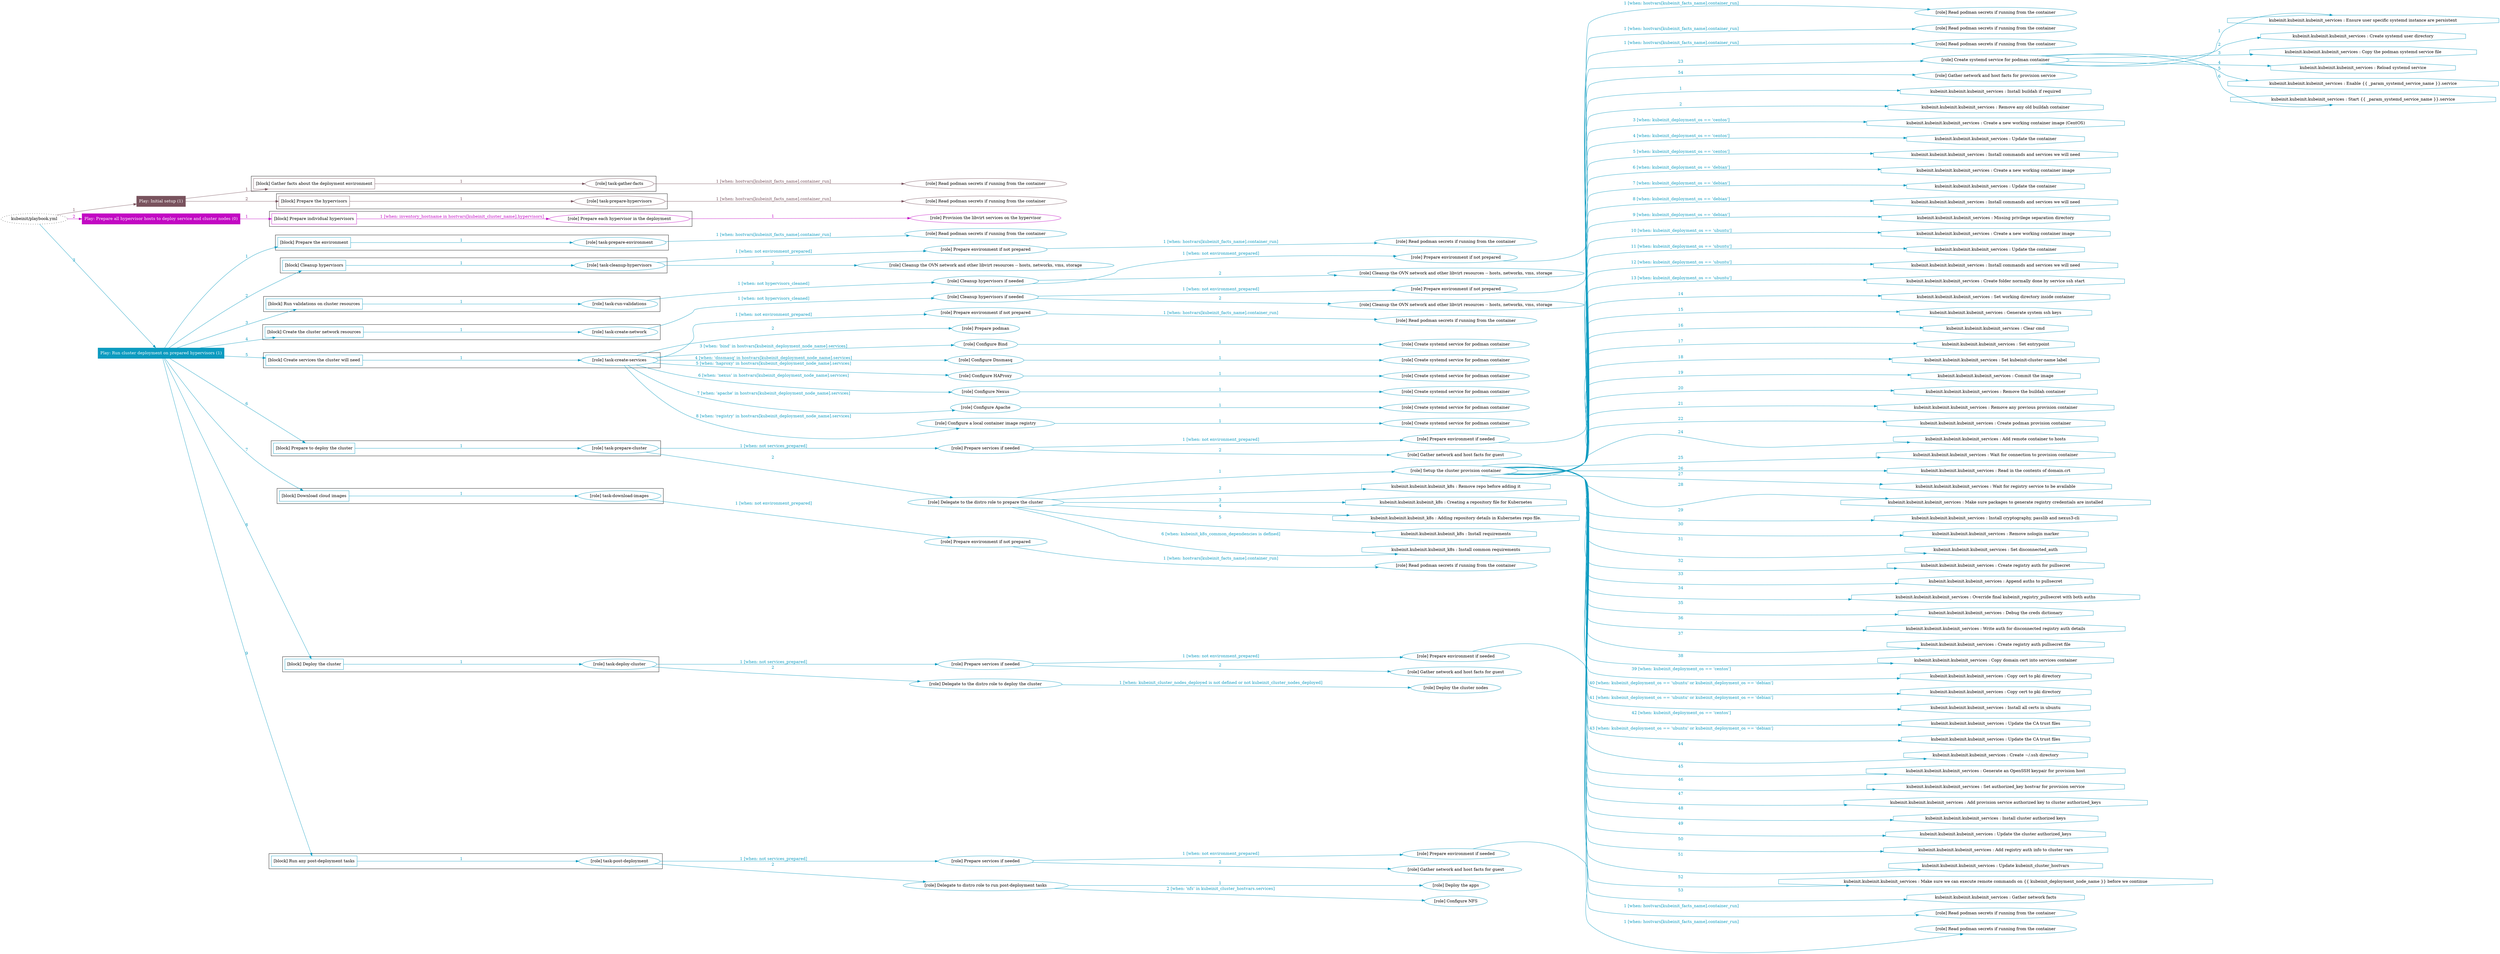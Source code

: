 digraph {
	graph [concentrate=true ordering=in rankdir=LR ratio=fill]
	edge [esep=5 sep=10]
	"kubeinit/playbook.yml" [id=root_node style=dotted]
	play_0bb4b79a [label="Play: Initial setup (1)" color="#79535e" fontcolor="#ffffff" id=play_0bb4b79a shape=box style=filled tooltip=localhost]
	"kubeinit/playbook.yml" -> play_0bb4b79a [label="1 " color="#79535e" fontcolor="#79535e" id=edge_9dbcd694 labeltooltip="1 " tooltip="1 "]
	subgraph "Read podman secrets if running from the container" {
		role_4166aa5c [label="[role] Read podman secrets if running from the container" color="#79535e" id=role_4166aa5c tooltip="Read podman secrets if running from the container"]
	}
	subgraph "task-gather-facts" {
		role_de634455 [label="[role] task-gather-facts" color="#79535e" id=role_de634455 tooltip="task-gather-facts"]
		role_de634455 -> role_4166aa5c [label="1 [when: hostvars[kubeinit_facts_name].container_run]" color="#79535e" fontcolor="#79535e" id=edge_08195650 labeltooltip="1 [when: hostvars[kubeinit_facts_name].container_run]" tooltip="1 [when: hostvars[kubeinit_facts_name].container_run]"]
	}
	subgraph "Read podman secrets if running from the container" {
		role_defdb39c [label="[role] Read podman secrets if running from the container" color="#79535e" id=role_defdb39c tooltip="Read podman secrets if running from the container"]
	}
	subgraph "task-prepare-hypervisors" {
		role_a18d7ccf [label="[role] task-prepare-hypervisors" color="#79535e" id=role_a18d7ccf tooltip="task-prepare-hypervisors"]
		role_a18d7ccf -> role_defdb39c [label="1 [when: hostvars[kubeinit_facts_name].container_run]" color="#79535e" fontcolor="#79535e" id=edge_ffb682b1 labeltooltip="1 [when: hostvars[kubeinit_facts_name].container_run]" tooltip="1 [when: hostvars[kubeinit_facts_name].container_run]"]
	}
	subgraph "Play: Initial setup (1)" {
		play_0bb4b79a -> block_a538ffb5 [label=1 color="#79535e" fontcolor="#79535e" id=edge_5a4563ac labeltooltip=1 tooltip=1]
		subgraph cluster_block_a538ffb5 {
			block_a538ffb5 [label="[block] Gather facts about the deployment environment" color="#79535e" id=block_a538ffb5 labeltooltip="Gather facts about the deployment environment" shape=box tooltip="Gather facts about the deployment environment"]
			block_a538ffb5 -> role_de634455 [label="1 " color="#79535e" fontcolor="#79535e" id=edge_94353445 labeltooltip="1 " tooltip="1 "]
		}
		play_0bb4b79a -> block_08cd7f41 [label=2 color="#79535e" fontcolor="#79535e" id=edge_dbc99394 labeltooltip=2 tooltip=2]
		subgraph cluster_block_08cd7f41 {
			block_08cd7f41 [label="[block] Prepare the hypervisors" color="#79535e" id=block_08cd7f41 labeltooltip="Prepare the hypervisors" shape=box tooltip="Prepare the hypervisors"]
			block_08cd7f41 -> role_a18d7ccf [label="1 " color="#79535e" fontcolor="#79535e" id=edge_6b377352 labeltooltip="1 " tooltip="1 "]
		}
	}
	play_dcc7204f [label="Play: Prepare all hypervisor hosts to deploy service and cluster nodes (0)" color="#c209c3" fontcolor="#ffffff" id=play_dcc7204f shape=box style=filled tooltip="Play: Prepare all hypervisor hosts to deploy service and cluster nodes (0)"]
	"kubeinit/playbook.yml" -> play_dcc7204f [label="2 " color="#c209c3" fontcolor="#c209c3" id=edge_8a7a40b9 labeltooltip="2 " tooltip="2 "]
	subgraph "Provision the libvirt services on the hypervisor" {
		role_5130f6e0 [label="[role] Provision the libvirt services on the hypervisor" color="#c209c3" id=role_5130f6e0 tooltip="Provision the libvirt services on the hypervisor"]
	}
	subgraph "Prepare each hypervisor in the deployment" {
		role_e327ec2d [label="[role] Prepare each hypervisor in the deployment" color="#c209c3" id=role_e327ec2d tooltip="Prepare each hypervisor in the deployment"]
		role_e327ec2d -> role_5130f6e0 [label="1 " color="#c209c3" fontcolor="#c209c3" id=edge_cd310c54 labeltooltip="1 " tooltip="1 "]
	}
	subgraph "Play: Prepare all hypervisor hosts to deploy service and cluster nodes (0)" {
		play_dcc7204f -> block_aac2db8a [label=1 color="#c209c3" fontcolor="#c209c3" id=edge_a8e2ca44 labeltooltip=1 tooltip=1]
		subgraph cluster_block_aac2db8a {
			block_aac2db8a [label="[block] Prepare individual hypervisors" color="#c209c3" id=block_aac2db8a labeltooltip="Prepare individual hypervisors" shape=box tooltip="Prepare individual hypervisors"]
			block_aac2db8a -> role_e327ec2d [label="1 [when: inventory_hostname in hostvars[kubeinit_cluster_name].hypervisors]" color="#c209c3" fontcolor="#c209c3" id=edge_3b33a00d labeltooltip="1 [when: inventory_hostname in hostvars[kubeinit_cluster_name].hypervisors]" tooltip="1 [when: inventory_hostname in hostvars[kubeinit_cluster_name].hypervisors]"]
		}
	}
	play_b4a5210b [label="Play: Run cluster deployment on prepared hypervisors (1)" color="#0c9bc0" fontcolor="#ffffff" id=play_b4a5210b shape=box style=filled tooltip=localhost]
	"kubeinit/playbook.yml" -> play_b4a5210b [label="3 " color="#0c9bc0" fontcolor="#0c9bc0" id=edge_b19a4520 labeltooltip="3 " tooltip="3 "]
	subgraph "Read podman secrets if running from the container" {
		role_918b915b [label="[role] Read podman secrets if running from the container" color="#0c9bc0" id=role_918b915b tooltip="Read podman secrets if running from the container"]
	}
	subgraph "task-prepare-environment" {
		role_382ff642 [label="[role] task-prepare-environment" color="#0c9bc0" id=role_382ff642 tooltip="task-prepare-environment"]
		role_382ff642 -> role_918b915b [label="1 [when: hostvars[kubeinit_facts_name].container_run]" color="#0c9bc0" fontcolor="#0c9bc0" id=edge_91632663 labeltooltip="1 [when: hostvars[kubeinit_facts_name].container_run]" tooltip="1 [when: hostvars[kubeinit_facts_name].container_run]"]
	}
	subgraph "Read podman secrets if running from the container" {
		role_099e9193 [label="[role] Read podman secrets if running from the container" color="#0c9bc0" id=role_099e9193 tooltip="Read podman secrets if running from the container"]
	}
	subgraph "Prepare environment if not prepared" {
		role_26de7749 [label="[role] Prepare environment if not prepared" color="#0c9bc0" id=role_26de7749 tooltip="Prepare environment if not prepared"]
		role_26de7749 -> role_099e9193 [label="1 [when: hostvars[kubeinit_facts_name].container_run]" color="#0c9bc0" fontcolor="#0c9bc0" id=edge_6c56104e labeltooltip="1 [when: hostvars[kubeinit_facts_name].container_run]" tooltip="1 [when: hostvars[kubeinit_facts_name].container_run]"]
	}
	subgraph "Cleanup the OVN network and other libvirt resources -- hosts, networks, vms, storage" {
		role_36054f3a [label="[role] Cleanup the OVN network and other libvirt resources -- hosts, networks, vms, storage" color="#0c9bc0" id=role_36054f3a tooltip="Cleanup the OVN network and other libvirt resources -- hosts, networks, vms, storage"]
	}
	subgraph "task-cleanup-hypervisors" {
		role_d63bd319 [label="[role] task-cleanup-hypervisors" color="#0c9bc0" id=role_d63bd319 tooltip="task-cleanup-hypervisors"]
		role_d63bd319 -> role_26de7749 [label="1 [when: not environment_prepared]" color="#0c9bc0" fontcolor="#0c9bc0" id=edge_1b36b89f labeltooltip="1 [when: not environment_prepared]" tooltip="1 [when: not environment_prepared]"]
		role_d63bd319 -> role_36054f3a [label="2 " color="#0c9bc0" fontcolor="#0c9bc0" id=edge_5fa0574a labeltooltip="2 " tooltip="2 "]
	}
	subgraph "Read podman secrets if running from the container" {
		role_0657e5e5 [label="[role] Read podman secrets if running from the container" color="#0c9bc0" id=role_0657e5e5 tooltip="Read podman secrets if running from the container"]
	}
	subgraph "Prepare environment if not prepared" {
		role_2a4091d9 [label="[role] Prepare environment if not prepared" color="#0c9bc0" id=role_2a4091d9 tooltip="Prepare environment if not prepared"]
		role_2a4091d9 -> role_0657e5e5 [label="1 [when: hostvars[kubeinit_facts_name].container_run]" color="#0c9bc0" fontcolor="#0c9bc0" id=edge_f2700962 labeltooltip="1 [when: hostvars[kubeinit_facts_name].container_run]" tooltip="1 [when: hostvars[kubeinit_facts_name].container_run]"]
	}
	subgraph "Cleanup the OVN network and other libvirt resources -- hosts, networks, vms, storage" {
		role_f75849f4 [label="[role] Cleanup the OVN network and other libvirt resources -- hosts, networks, vms, storage" color="#0c9bc0" id=role_f75849f4 tooltip="Cleanup the OVN network and other libvirt resources -- hosts, networks, vms, storage"]
	}
	subgraph "Cleanup hypervisors if needed" {
		role_ac7e90d7 [label="[role] Cleanup hypervisors if needed" color="#0c9bc0" id=role_ac7e90d7 tooltip="Cleanup hypervisors if needed"]
		role_ac7e90d7 -> role_2a4091d9 [label="1 [when: not environment_prepared]" color="#0c9bc0" fontcolor="#0c9bc0" id=edge_2e870082 labeltooltip="1 [when: not environment_prepared]" tooltip="1 [when: not environment_prepared]"]
		role_ac7e90d7 -> role_f75849f4 [label="2 " color="#0c9bc0" fontcolor="#0c9bc0" id=edge_7535e592 labeltooltip="2 " tooltip="2 "]
	}
	subgraph "task-run-validations" {
		role_15a2060d [label="[role] task-run-validations" color="#0c9bc0" id=role_15a2060d tooltip="task-run-validations"]
		role_15a2060d -> role_ac7e90d7 [label="1 [when: not hypervisors_cleaned]" color="#0c9bc0" fontcolor="#0c9bc0" id=edge_0b582c11 labeltooltip="1 [when: not hypervisors_cleaned]" tooltip="1 [when: not hypervisors_cleaned]"]
	}
	subgraph "Read podman secrets if running from the container" {
		role_3d811d15 [label="[role] Read podman secrets if running from the container" color="#0c9bc0" id=role_3d811d15 tooltip="Read podman secrets if running from the container"]
	}
	subgraph "Prepare environment if not prepared" {
		role_8165cdbc [label="[role] Prepare environment if not prepared" color="#0c9bc0" id=role_8165cdbc tooltip="Prepare environment if not prepared"]
		role_8165cdbc -> role_3d811d15 [label="1 [when: hostvars[kubeinit_facts_name].container_run]" color="#0c9bc0" fontcolor="#0c9bc0" id=edge_2a92c8e6 labeltooltip="1 [when: hostvars[kubeinit_facts_name].container_run]" tooltip="1 [when: hostvars[kubeinit_facts_name].container_run]"]
	}
	subgraph "Cleanup the OVN network and other libvirt resources -- hosts, networks, vms, storage" {
		role_7d2e7945 [label="[role] Cleanup the OVN network and other libvirt resources -- hosts, networks, vms, storage" color="#0c9bc0" id=role_7d2e7945 tooltip="Cleanup the OVN network and other libvirt resources -- hosts, networks, vms, storage"]
	}
	subgraph "Cleanup hypervisors if needed" {
		role_a18e8100 [label="[role] Cleanup hypervisors if needed" color="#0c9bc0" id=role_a18e8100 tooltip="Cleanup hypervisors if needed"]
		role_a18e8100 -> role_8165cdbc [label="1 [when: not environment_prepared]" color="#0c9bc0" fontcolor="#0c9bc0" id=edge_1a6239cc labeltooltip="1 [when: not environment_prepared]" tooltip="1 [when: not environment_prepared]"]
		role_a18e8100 -> role_7d2e7945 [label="2 " color="#0c9bc0" fontcolor="#0c9bc0" id=edge_4b4a6e71 labeltooltip="2 " tooltip="2 "]
	}
	subgraph "task-create-network" {
		role_3ed464bf [label="[role] task-create-network" color="#0c9bc0" id=role_3ed464bf tooltip="task-create-network"]
		role_3ed464bf -> role_a18e8100 [label="1 [when: not hypervisors_cleaned]" color="#0c9bc0" fontcolor="#0c9bc0" id=edge_44372312 labeltooltip="1 [when: not hypervisors_cleaned]" tooltip="1 [when: not hypervisors_cleaned]"]
	}
	subgraph "Read podman secrets if running from the container" {
		role_de12d28d [label="[role] Read podman secrets if running from the container" color="#0c9bc0" id=role_de12d28d tooltip="Read podman secrets if running from the container"]
	}
	subgraph "Prepare environment if not prepared" {
		role_a6de51da [label="[role] Prepare environment if not prepared" color="#0c9bc0" id=role_a6de51da tooltip="Prepare environment if not prepared"]
		role_a6de51da -> role_de12d28d [label="1 [when: hostvars[kubeinit_facts_name].container_run]" color="#0c9bc0" fontcolor="#0c9bc0" id=edge_79283bf9 labeltooltip="1 [when: hostvars[kubeinit_facts_name].container_run]" tooltip="1 [when: hostvars[kubeinit_facts_name].container_run]"]
	}
	subgraph "Prepare podman" {
		role_d1bfaf9c [label="[role] Prepare podman" color="#0c9bc0" id=role_d1bfaf9c tooltip="Prepare podman"]
	}
	subgraph "Create systemd service for podman container" {
		role_705f7c18 [label="[role] Create systemd service for podman container" color="#0c9bc0" id=role_705f7c18 tooltip="Create systemd service for podman container"]
	}
	subgraph "Configure Bind" {
		role_df36006c [label="[role] Configure Bind" color="#0c9bc0" id=role_df36006c tooltip="Configure Bind"]
		role_df36006c -> role_705f7c18 [label="1 " color="#0c9bc0" fontcolor="#0c9bc0" id=edge_3c739fc9 labeltooltip="1 " tooltip="1 "]
	}
	subgraph "Create systemd service for podman container" {
		role_ef738795 [label="[role] Create systemd service for podman container" color="#0c9bc0" id=role_ef738795 tooltip="Create systemd service for podman container"]
	}
	subgraph "Configure Dnsmasq" {
		role_cb91cb76 [label="[role] Configure Dnsmasq" color="#0c9bc0" id=role_cb91cb76 tooltip="Configure Dnsmasq"]
		role_cb91cb76 -> role_ef738795 [label="1 " color="#0c9bc0" fontcolor="#0c9bc0" id=edge_962bef52 labeltooltip="1 " tooltip="1 "]
	}
	subgraph "Create systemd service for podman container" {
		role_e0ebe319 [label="[role] Create systemd service for podman container" color="#0c9bc0" id=role_e0ebe319 tooltip="Create systemd service for podman container"]
	}
	subgraph "Configure HAProxy" {
		role_90ad42d5 [label="[role] Configure HAProxy" color="#0c9bc0" id=role_90ad42d5 tooltip="Configure HAProxy"]
		role_90ad42d5 -> role_e0ebe319 [label="1 " color="#0c9bc0" fontcolor="#0c9bc0" id=edge_b5fd0278 labeltooltip="1 " tooltip="1 "]
	}
	subgraph "Create systemd service for podman container" {
		role_4b8384e5 [label="[role] Create systemd service for podman container" color="#0c9bc0" id=role_4b8384e5 tooltip="Create systemd service for podman container"]
	}
	subgraph "Configure Nexus" {
		role_47535cdf [label="[role] Configure Nexus" color="#0c9bc0" id=role_47535cdf tooltip="Configure Nexus"]
		role_47535cdf -> role_4b8384e5 [label="1 " color="#0c9bc0" fontcolor="#0c9bc0" id=edge_73b64b47 labeltooltip="1 " tooltip="1 "]
	}
	subgraph "Create systemd service for podman container" {
		role_63008402 [label="[role] Create systemd service for podman container" color="#0c9bc0" id=role_63008402 tooltip="Create systemd service for podman container"]
	}
	subgraph "Configure Apache" {
		role_0f4c2324 [label="[role] Configure Apache" color="#0c9bc0" id=role_0f4c2324 tooltip="Configure Apache"]
		role_0f4c2324 -> role_63008402 [label="1 " color="#0c9bc0" fontcolor="#0c9bc0" id=edge_7b9ec944 labeltooltip="1 " tooltip="1 "]
	}
	subgraph "Create systemd service for podman container" {
		role_79326003 [label="[role] Create systemd service for podman container" color="#0c9bc0" id=role_79326003 tooltip="Create systemd service for podman container"]
	}
	subgraph "Configure a local container image registry" {
		role_a191afe2 [label="[role] Configure a local container image registry" color="#0c9bc0" id=role_a191afe2 tooltip="Configure a local container image registry"]
		role_a191afe2 -> role_79326003 [label="1 " color="#0c9bc0" fontcolor="#0c9bc0" id=edge_02b1f740 labeltooltip="1 " tooltip="1 "]
	}
	subgraph "task-create-services" {
		role_51e74ef6 [label="[role] task-create-services" color="#0c9bc0" id=role_51e74ef6 tooltip="task-create-services"]
		role_51e74ef6 -> role_a6de51da [label="1 [when: not environment_prepared]" color="#0c9bc0" fontcolor="#0c9bc0" id=edge_75ea9153 labeltooltip="1 [when: not environment_prepared]" tooltip="1 [when: not environment_prepared]"]
		role_51e74ef6 -> role_d1bfaf9c [label="2 " color="#0c9bc0" fontcolor="#0c9bc0" id=edge_929627d4 labeltooltip="2 " tooltip="2 "]
		role_51e74ef6 -> role_df36006c [label="3 [when: 'bind' in hostvars[kubeinit_deployment_node_name].services]" color="#0c9bc0" fontcolor="#0c9bc0" id=edge_e9ac093a labeltooltip="3 [when: 'bind' in hostvars[kubeinit_deployment_node_name].services]" tooltip="3 [when: 'bind' in hostvars[kubeinit_deployment_node_name].services]"]
		role_51e74ef6 -> role_cb91cb76 [label="4 [when: 'dnsmasq' in hostvars[kubeinit_deployment_node_name].services]" color="#0c9bc0" fontcolor="#0c9bc0" id=edge_945908cd labeltooltip="4 [when: 'dnsmasq' in hostvars[kubeinit_deployment_node_name].services]" tooltip="4 [when: 'dnsmasq' in hostvars[kubeinit_deployment_node_name].services]"]
		role_51e74ef6 -> role_90ad42d5 [label="5 [when: 'haproxy' in hostvars[kubeinit_deployment_node_name].services]" color="#0c9bc0" fontcolor="#0c9bc0" id=edge_1985c7b5 labeltooltip="5 [when: 'haproxy' in hostvars[kubeinit_deployment_node_name].services]" tooltip="5 [when: 'haproxy' in hostvars[kubeinit_deployment_node_name].services]"]
		role_51e74ef6 -> role_47535cdf [label="6 [when: 'nexus' in hostvars[kubeinit_deployment_node_name].services]" color="#0c9bc0" fontcolor="#0c9bc0" id=edge_ee2f6644 labeltooltip="6 [when: 'nexus' in hostvars[kubeinit_deployment_node_name].services]" tooltip="6 [when: 'nexus' in hostvars[kubeinit_deployment_node_name].services]"]
		role_51e74ef6 -> role_0f4c2324 [label="7 [when: 'apache' in hostvars[kubeinit_deployment_node_name].services]" color="#0c9bc0" fontcolor="#0c9bc0" id=edge_ae2243b2 labeltooltip="7 [when: 'apache' in hostvars[kubeinit_deployment_node_name].services]" tooltip="7 [when: 'apache' in hostvars[kubeinit_deployment_node_name].services]"]
		role_51e74ef6 -> role_a191afe2 [label="8 [when: 'registry' in hostvars[kubeinit_deployment_node_name].services]" color="#0c9bc0" fontcolor="#0c9bc0" id=edge_c2e6ef2b labeltooltip="8 [when: 'registry' in hostvars[kubeinit_deployment_node_name].services]" tooltip="8 [when: 'registry' in hostvars[kubeinit_deployment_node_name].services]"]
	}
	subgraph "Read podman secrets if running from the container" {
		role_cac4519d [label="[role] Read podman secrets if running from the container" color="#0c9bc0" id=role_cac4519d tooltip="Read podman secrets if running from the container"]
	}
	subgraph "Prepare environment if needed" {
		role_4cc49949 [label="[role] Prepare environment if needed" color="#0c9bc0" id=role_4cc49949 tooltip="Prepare environment if needed"]
		role_4cc49949 -> role_cac4519d [label="1 [when: hostvars[kubeinit_facts_name].container_run]" color="#0c9bc0" fontcolor="#0c9bc0" id=edge_9cb27b19 labeltooltip="1 [when: hostvars[kubeinit_facts_name].container_run]" tooltip="1 [when: hostvars[kubeinit_facts_name].container_run]"]
	}
	subgraph "Gather network and host facts for guest" {
		role_2be422a4 [label="[role] Gather network and host facts for guest" color="#0c9bc0" id=role_2be422a4 tooltip="Gather network and host facts for guest"]
	}
	subgraph "Prepare services if needed" {
		role_3345221e [label="[role] Prepare services if needed" color="#0c9bc0" id=role_3345221e tooltip="Prepare services if needed"]
		role_3345221e -> role_4cc49949 [label="1 [when: not environment_prepared]" color="#0c9bc0" fontcolor="#0c9bc0" id=edge_bdd766bf labeltooltip="1 [when: not environment_prepared]" tooltip="1 [when: not environment_prepared]"]
		role_3345221e -> role_2be422a4 [label="2 " color="#0c9bc0" fontcolor="#0c9bc0" id=edge_f09e24b7 labeltooltip="2 " tooltip="2 "]
	}
	subgraph "Create systemd service for podman container" {
		role_32adf8f1 [label="[role] Create systemd service for podman container" color="#0c9bc0" id=role_32adf8f1 tooltip="Create systemd service for podman container"]
		task_167dbd78 [label="kubeinit.kubeinit.kubeinit_services : Ensure user specific systemd instance are persistent" color="#0c9bc0" id=task_167dbd78 shape=octagon tooltip="kubeinit.kubeinit.kubeinit_services : Ensure user specific systemd instance are persistent"]
		role_32adf8f1 -> task_167dbd78 [label="1 " color="#0c9bc0" fontcolor="#0c9bc0" id=edge_bae45d30 labeltooltip="1 " tooltip="1 "]
		task_e413eaf2 [label="kubeinit.kubeinit.kubeinit_services : Create systemd user directory" color="#0c9bc0" id=task_e413eaf2 shape=octagon tooltip="kubeinit.kubeinit.kubeinit_services : Create systemd user directory"]
		role_32adf8f1 -> task_e413eaf2 [label="2 " color="#0c9bc0" fontcolor="#0c9bc0" id=edge_47031793 labeltooltip="2 " tooltip="2 "]
		task_f223057f [label="kubeinit.kubeinit.kubeinit_services : Copy the podman systemd service file" color="#0c9bc0" id=task_f223057f shape=octagon tooltip="kubeinit.kubeinit.kubeinit_services : Copy the podman systemd service file"]
		role_32adf8f1 -> task_f223057f [label="3 " color="#0c9bc0" fontcolor="#0c9bc0" id=edge_1ac9d919 labeltooltip="3 " tooltip="3 "]
		task_ddd9de17 [label="kubeinit.kubeinit.kubeinit_services : Reload systemd service" color="#0c9bc0" id=task_ddd9de17 shape=octagon tooltip="kubeinit.kubeinit.kubeinit_services : Reload systemd service"]
		role_32adf8f1 -> task_ddd9de17 [label="4 " color="#0c9bc0" fontcolor="#0c9bc0" id=edge_449c0885 labeltooltip="4 " tooltip="4 "]
		task_d9cf441d [label="kubeinit.kubeinit.kubeinit_services : Enable {{ _param_systemd_service_name }}.service" color="#0c9bc0" id=task_d9cf441d shape=octagon tooltip="kubeinit.kubeinit.kubeinit_services : Enable {{ _param_systemd_service_name }}.service"]
		role_32adf8f1 -> task_d9cf441d [label="5 " color="#0c9bc0" fontcolor="#0c9bc0" id=edge_0ff326a5 labeltooltip="5 " tooltip="5 "]
		task_5eb26fdb [label="kubeinit.kubeinit.kubeinit_services : Start {{ _param_systemd_service_name }}.service" color="#0c9bc0" id=task_5eb26fdb shape=octagon tooltip="kubeinit.kubeinit.kubeinit_services : Start {{ _param_systemd_service_name }}.service"]
		role_32adf8f1 -> task_5eb26fdb [label="6 " color="#0c9bc0" fontcolor="#0c9bc0" id=edge_7fc6d59c labeltooltip="6 " tooltip="6 "]
	}
	subgraph "Gather network and host facts for provision service" {
		role_6970fa94 [label="[role] Gather network and host facts for provision service" color="#0c9bc0" id=role_6970fa94 tooltip="Gather network and host facts for provision service"]
	}
	subgraph "Setup the cluster provision container" {
		role_b4392984 [label="[role] Setup the cluster provision container" color="#0c9bc0" id=role_b4392984 tooltip="Setup the cluster provision container"]
		task_51ee65fd [label="kubeinit.kubeinit.kubeinit_services : Install buildah if required" color="#0c9bc0" id=task_51ee65fd shape=octagon tooltip="kubeinit.kubeinit.kubeinit_services : Install buildah if required"]
		role_b4392984 -> task_51ee65fd [label="1 " color="#0c9bc0" fontcolor="#0c9bc0" id=edge_e2f03be7 labeltooltip="1 " tooltip="1 "]
		task_d981fc8d [label="kubeinit.kubeinit.kubeinit_services : Remove any old buildah container" color="#0c9bc0" id=task_d981fc8d shape=octagon tooltip="kubeinit.kubeinit.kubeinit_services : Remove any old buildah container"]
		role_b4392984 -> task_d981fc8d [label="2 " color="#0c9bc0" fontcolor="#0c9bc0" id=edge_e9bcae65 labeltooltip="2 " tooltip="2 "]
		task_7a58cf99 [label="kubeinit.kubeinit.kubeinit_services : Create a new working container image (CentOS)" color="#0c9bc0" id=task_7a58cf99 shape=octagon tooltip="kubeinit.kubeinit.kubeinit_services : Create a new working container image (CentOS)"]
		role_b4392984 -> task_7a58cf99 [label="3 [when: kubeinit_deployment_os == 'centos']" color="#0c9bc0" fontcolor="#0c9bc0" id=edge_372cee73 labeltooltip="3 [when: kubeinit_deployment_os == 'centos']" tooltip="3 [when: kubeinit_deployment_os == 'centos']"]
		task_ea17a8b8 [label="kubeinit.kubeinit.kubeinit_services : Update the container" color="#0c9bc0" id=task_ea17a8b8 shape=octagon tooltip="kubeinit.kubeinit.kubeinit_services : Update the container"]
		role_b4392984 -> task_ea17a8b8 [label="4 [when: kubeinit_deployment_os == 'centos']" color="#0c9bc0" fontcolor="#0c9bc0" id=edge_defba81d labeltooltip="4 [when: kubeinit_deployment_os == 'centos']" tooltip="4 [when: kubeinit_deployment_os == 'centos']"]
		task_f8a0b574 [label="kubeinit.kubeinit.kubeinit_services : Install commands and services we will need" color="#0c9bc0" id=task_f8a0b574 shape=octagon tooltip="kubeinit.kubeinit.kubeinit_services : Install commands and services we will need"]
		role_b4392984 -> task_f8a0b574 [label="5 [when: kubeinit_deployment_os == 'centos']" color="#0c9bc0" fontcolor="#0c9bc0" id=edge_b2fa2278 labeltooltip="5 [when: kubeinit_deployment_os == 'centos']" tooltip="5 [when: kubeinit_deployment_os == 'centos']"]
		task_6e256d2c [label="kubeinit.kubeinit.kubeinit_services : Create a new working container image" color="#0c9bc0" id=task_6e256d2c shape=octagon tooltip="kubeinit.kubeinit.kubeinit_services : Create a new working container image"]
		role_b4392984 -> task_6e256d2c [label="6 [when: kubeinit_deployment_os == 'debian']" color="#0c9bc0" fontcolor="#0c9bc0" id=edge_aff35eb5 labeltooltip="6 [when: kubeinit_deployment_os == 'debian']" tooltip="6 [when: kubeinit_deployment_os == 'debian']"]
		task_93dbf53a [label="kubeinit.kubeinit.kubeinit_services : Update the container" color="#0c9bc0" id=task_93dbf53a shape=octagon tooltip="kubeinit.kubeinit.kubeinit_services : Update the container"]
		role_b4392984 -> task_93dbf53a [label="7 [when: kubeinit_deployment_os == 'debian']" color="#0c9bc0" fontcolor="#0c9bc0" id=edge_0c8c7efa labeltooltip="7 [when: kubeinit_deployment_os == 'debian']" tooltip="7 [when: kubeinit_deployment_os == 'debian']"]
		task_343b1a46 [label="kubeinit.kubeinit.kubeinit_services : Install commands and services we will need" color="#0c9bc0" id=task_343b1a46 shape=octagon tooltip="kubeinit.kubeinit.kubeinit_services : Install commands and services we will need"]
		role_b4392984 -> task_343b1a46 [label="8 [when: kubeinit_deployment_os == 'debian']" color="#0c9bc0" fontcolor="#0c9bc0" id=edge_801da659 labeltooltip="8 [when: kubeinit_deployment_os == 'debian']" tooltip="8 [when: kubeinit_deployment_os == 'debian']"]
		task_630390d7 [label="kubeinit.kubeinit.kubeinit_services : Missing privilege separation directory" color="#0c9bc0" id=task_630390d7 shape=octagon tooltip="kubeinit.kubeinit.kubeinit_services : Missing privilege separation directory"]
		role_b4392984 -> task_630390d7 [label="9 [when: kubeinit_deployment_os == 'debian']" color="#0c9bc0" fontcolor="#0c9bc0" id=edge_f5094952 labeltooltip="9 [when: kubeinit_deployment_os == 'debian']" tooltip="9 [when: kubeinit_deployment_os == 'debian']"]
		task_d71d1ae3 [label="kubeinit.kubeinit.kubeinit_services : Create a new working container image" color="#0c9bc0" id=task_d71d1ae3 shape=octagon tooltip="kubeinit.kubeinit.kubeinit_services : Create a new working container image"]
		role_b4392984 -> task_d71d1ae3 [label="10 [when: kubeinit_deployment_os == 'ubuntu']" color="#0c9bc0" fontcolor="#0c9bc0" id=edge_15ca0bac labeltooltip="10 [when: kubeinit_deployment_os == 'ubuntu']" tooltip="10 [when: kubeinit_deployment_os == 'ubuntu']"]
		task_2732c020 [label="kubeinit.kubeinit.kubeinit_services : Update the container" color="#0c9bc0" id=task_2732c020 shape=octagon tooltip="kubeinit.kubeinit.kubeinit_services : Update the container"]
		role_b4392984 -> task_2732c020 [label="11 [when: kubeinit_deployment_os == 'ubuntu']" color="#0c9bc0" fontcolor="#0c9bc0" id=edge_fd6c5e40 labeltooltip="11 [when: kubeinit_deployment_os == 'ubuntu']" tooltip="11 [when: kubeinit_deployment_os == 'ubuntu']"]
		task_133acce1 [label="kubeinit.kubeinit.kubeinit_services : Install commands and services we will need" color="#0c9bc0" id=task_133acce1 shape=octagon tooltip="kubeinit.kubeinit.kubeinit_services : Install commands and services we will need"]
		role_b4392984 -> task_133acce1 [label="12 [when: kubeinit_deployment_os == 'ubuntu']" color="#0c9bc0" fontcolor="#0c9bc0" id=edge_833c196f labeltooltip="12 [when: kubeinit_deployment_os == 'ubuntu']" tooltip="12 [when: kubeinit_deployment_os == 'ubuntu']"]
		task_12214e62 [label="kubeinit.kubeinit.kubeinit_services : Create folder normally done by service ssh start" color="#0c9bc0" id=task_12214e62 shape=octagon tooltip="kubeinit.kubeinit.kubeinit_services : Create folder normally done by service ssh start"]
		role_b4392984 -> task_12214e62 [label="13 [when: kubeinit_deployment_os == 'ubuntu']" color="#0c9bc0" fontcolor="#0c9bc0" id=edge_d30fac0b labeltooltip="13 [when: kubeinit_deployment_os == 'ubuntu']" tooltip="13 [when: kubeinit_deployment_os == 'ubuntu']"]
		task_fbf11c5a [label="kubeinit.kubeinit.kubeinit_services : Set working directory inside container" color="#0c9bc0" id=task_fbf11c5a shape=octagon tooltip="kubeinit.kubeinit.kubeinit_services : Set working directory inside container"]
		role_b4392984 -> task_fbf11c5a [label="14 " color="#0c9bc0" fontcolor="#0c9bc0" id=edge_7d435766 labeltooltip="14 " tooltip="14 "]
		task_35e2e611 [label="kubeinit.kubeinit.kubeinit_services : Generate system ssh keys" color="#0c9bc0" id=task_35e2e611 shape=octagon tooltip="kubeinit.kubeinit.kubeinit_services : Generate system ssh keys"]
		role_b4392984 -> task_35e2e611 [label="15 " color="#0c9bc0" fontcolor="#0c9bc0" id=edge_53b551ec labeltooltip="15 " tooltip="15 "]
		task_419d365a [label="kubeinit.kubeinit.kubeinit_services : Clear cmd" color="#0c9bc0" id=task_419d365a shape=octagon tooltip="kubeinit.kubeinit.kubeinit_services : Clear cmd"]
		role_b4392984 -> task_419d365a [label="16 " color="#0c9bc0" fontcolor="#0c9bc0" id=edge_4a620b66 labeltooltip="16 " tooltip="16 "]
		task_2e2e43d1 [label="kubeinit.kubeinit.kubeinit_services : Set entrypoint" color="#0c9bc0" id=task_2e2e43d1 shape=octagon tooltip="kubeinit.kubeinit.kubeinit_services : Set entrypoint"]
		role_b4392984 -> task_2e2e43d1 [label="17 " color="#0c9bc0" fontcolor="#0c9bc0" id=edge_48203f34 labeltooltip="17 " tooltip="17 "]
		task_7970c2a7 [label="kubeinit.kubeinit.kubeinit_services : Set kubeinit-cluster-name label" color="#0c9bc0" id=task_7970c2a7 shape=octagon tooltip="kubeinit.kubeinit.kubeinit_services : Set kubeinit-cluster-name label"]
		role_b4392984 -> task_7970c2a7 [label="18 " color="#0c9bc0" fontcolor="#0c9bc0" id=edge_84babc9d labeltooltip="18 " tooltip="18 "]
		task_45bc1097 [label="kubeinit.kubeinit.kubeinit_services : Commit the image" color="#0c9bc0" id=task_45bc1097 shape=octagon tooltip="kubeinit.kubeinit.kubeinit_services : Commit the image"]
		role_b4392984 -> task_45bc1097 [label="19 " color="#0c9bc0" fontcolor="#0c9bc0" id=edge_9e9ebe23 labeltooltip="19 " tooltip="19 "]
		task_137693b7 [label="kubeinit.kubeinit.kubeinit_services : Remove the buildah container" color="#0c9bc0" id=task_137693b7 shape=octagon tooltip="kubeinit.kubeinit.kubeinit_services : Remove the buildah container"]
		role_b4392984 -> task_137693b7 [label="20 " color="#0c9bc0" fontcolor="#0c9bc0" id=edge_53b82bf0 labeltooltip="20 " tooltip="20 "]
		task_e5e01dbd [label="kubeinit.kubeinit.kubeinit_services : Remove any previous provision container" color="#0c9bc0" id=task_e5e01dbd shape=octagon tooltip="kubeinit.kubeinit.kubeinit_services : Remove any previous provision container"]
		role_b4392984 -> task_e5e01dbd [label="21 " color="#0c9bc0" fontcolor="#0c9bc0" id=edge_c441343a labeltooltip="21 " tooltip="21 "]
		task_f1f6feb8 [label="kubeinit.kubeinit.kubeinit_services : Create podman provision container" color="#0c9bc0" id=task_f1f6feb8 shape=octagon tooltip="kubeinit.kubeinit.kubeinit_services : Create podman provision container"]
		role_b4392984 -> task_f1f6feb8 [label="22 " color="#0c9bc0" fontcolor="#0c9bc0" id=edge_e23c8078 labeltooltip="22 " tooltip="22 "]
		role_b4392984 -> role_32adf8f1 [label="23 " color="#0c9bc0" fontcolor="#0c9bc0" id=edge_01e3d297 labeltooltip="23 " tooltip="23 "]
		task_8f45f9f5 [label="kubeinit.kubeinit.kubeinit_services : Add remote container to hosts" color="#0c9bc0" id=task_8f45f9f5 shape=octagon tooltip="kubeinit.kubeinit.kubeinit_services : Add remote container to hosts"]
		role_b4392984 -> task_8f45f9f5 [label="24 " color="#0c9bc0" fontcolor="#0c9bc0" id=edge_7c041475 labeltooltip="24 " tooltip="24 "]
		task_3d934fd5 [label="kubeinit.kubeinit.kubeinit_services : Wait for connection to provision container" color="#0c9bc0" id=task_3d934fd5 shape=octagon tooltip="kubeinit.kubeinit.kubeinit_services : Wait for connection to provision container"]
		role_b4392984 -> task_3d934fd5 [label="25 " color="#0c9bc0" fontcolor="#0c9bc0" id=edge_7c6a67be labeltooltip="25 " tooltip="25 "]
		task_94f964a1 [label="kubeinit.kubeinit.kubeinit_services : Read in the contents of domain.crt" color="#0c9bc0" id=task_94f964a1 shape=octagon tooltip="kubeinit.kubeinit.kubeinit_services : Read in the contents of domain.crt"]
		role_b4392984 -> task_94f964a1 [label="26 " color="#0c9bc0" fontcolor="#0c9bc0" id=edge_1533ced8 labeltooltip="26 " tooltip="26 "]
		task_4ec00c02 [label="kubeinit.kubeinit.kubeinit_services : Wait for registry service to be available" color="#0c9bc0" id=task_4ec00c02 shape=octagon tooltip="kubeinit.kubeinit.kubeinit_services : Wait for registry service to be available"]
		role_b4392984 -> task_4ec00c02 [label="27 " color="#0c9bc0" fontcolor="#0c9bc0" id=edge_48e0247a labeltooltip="27 " tooltip="27 "]
		task_f3d289b3 [label="kubeinit.kubeinit.kubeinit_services : Make sure packages to generate registry credentials are installed" color="#0c9bc0" id=task_f3d289b3 shape=octagon tooltip="kubeinit.kubeinit.kubeinit_services : Make sure packages to generate registry credentials are installed"]
		role_b4392984 -> task_f3d289b3 [label="28 " color="#0c9bc0" fontcolor="#0c9bc0" id=edge_db75d6f4 labeltooltip="28 " tooltip="28 "]
		task_98c0eda0 [label="kubeinit.kubeinit.kubeinit_services : Install cryptography, passlib and nexus3-cli" color="#0c9bc0" id=task_98c0eda0 shape=octagon tooltip="kubeinit.kubeinit.kubeinit_services : Install cryptography, passlib and nexus3-cli"]
		role_b4392984 -> task_98c0eda0 [label="29 " color="#0c9bc0" fontcolor="#0c9bc0" id=edge_dfae8cac labeltooltip="29 " tooltip="29 "]
		task_bd33b86a [label="kubeinit.kubeinit.kubeinit_services : Remove nologin marker" color="#0c9bc0" id=task_bd33b86a shape=octagon tooltip="kubeinit.kubeinit.kubeinit_services : Remove nologin marker"]
		role_b4392984 -> task_bd33b86a [label="30 " color="#0c9bc0" fontcolor="#0c9bc0" id=edge_dda2808a labeltooltip="30 " tooltip="30 "]
		task_f807d355 [label="kubeinit.kubeinit.kubeinit_services : Set disconnected_auth" color="#0c9bc0" id=task_f807d355 shape=octagon tooltip="kubeinit.kubeinit.kubeinit_services : Set disconnected_auth"]
		role_b4392984 -> task_f807d355 [label="31 " color="#0c9bc0" fontcolor="#0c9bc0" id=edge_32009a5f labeltooltip="31 " tooltip="31 "]
		task_954a1a46 [label="kubeinit.kubeinit.kubeinit_services : Create registry auth for pullsecret" color="#0c9bc0" id=task_954a1a46 shape=octagon tooltip="kubeinit.kubeinit.kubeinit_services : Create registry auth for pullsecret"]
		role_b4392984 -> task_954a1a46 [label="32 " color="#0c9bc0" fontcolor="#0c9bc0" id=edge_c4fe3ea8 labeltooltip="32 " tooltip="32 "]
		task_0d74ba83 [label="kubeinit.kubeinit.kubeinit_services : Append auths to pullsecret" color="#0c9bc0" id=task_0d74ba83 shape=octagon tooltip="kubeinit.kubeinit.kubeinit_services : Append auths to pullsecret"]
		role_b4392984 -> task_0d74ba83 [label="33 " color="#0c9bc0" fontcolor="#0c9bc0" id=edge_f4742796 labeltooltip="33 " tooltip="33 "]
		task_3b623ecf [label="kubeinit.kubeinit.kubeinit_services : Override final kubeinit_registry_pullsecret with both auths" color="#0c9bc0" id=task_3b623ecf shape=octagon tooltip="kubeinit.kubeinit.kubeinit_services : Override final kubeinit_registry_pullsecret with both auths"]
		role_b4392984 -> task_3b623ecf [label="34 " color="#0c9bc0" fontcolor="#0c9bc0" id=edge_89db2825 labeltooltip="34 " tooltip="34 "]
		task_3e92dc96 [label="kubeinit.kubeinit.kubeinit_services : Debug the creds dictionary" color="#0c9bc0" id=task_3e92dc96 shape=octagon tooltip="kubeinit.kubeinit.kubeinit_services : Debug the creds dictionary"]
		role_b4392984 -> task_3e92dc96 [label="35 " color="#0c9bc0" fontcolor="#0c9bc0" id=edge_080925ba labeltooltip="35 " tooltip="35 "]
		task_e93cb538 [label="kubeinit.kubeinit.kubeinit_services : Write auth for disconnected registry auth details" color="#0c9bc0" id=task_e93cb538 shape=octagon tooltip="kubeinit.kubeinit.kubeinit_services : Write auth for disconnected registry auth details"]
		role_b4392984 -> task_e93cb538 [label="36 " color="#0c9bc0" fontcolor="#0c9bc0" id=edge_cb6fb0bb labeltooltip="36 " tooltip="36 "]
		task_c524069c [label="kubeinit.kubeinit.kubeinit_services : Create registry auth pullsecret file" color="#0c9bc0" id=task_c524069c shape=octagon tooltip="kubeinit.kubeinit.kubeinit_services : Create registry auth pullsecret file"]
		role_b4392984 -> task_c524069c [label="37 " color="#0c9bc0" fontcolor="#0c9bc0" id=edge_5aee4f74 labeltooltip="37 " tooltip="37 "]
		task_0c3db496 [label="kubeinit.kubeinit.kubeinit_services : Copy domain cert into services container" color="#0c9bc0" id=task_0c3db496 shape=octagon tooltip="kubeinit.kubeinit.kubeinit_services : Copy domain cert into services container"]
		role_b4392984 -> task_0c3db496 [label="38 " color="#0c9bc0" fontcolor="#0c9bc0" id=edge_9b001822 labeltooltip="38 " tooltip="38 "]
		task_0b32cf72 [label="kubeinit.kubeinit.kubeinit_services : Copy cert to pki directory" color="#0c9bc0" id=task_0b32cf72 shape=octagon tooltip="kubeinit.kubeinit.kubeinit_services : Copy cert to pki directory"]
		role_b4392984 -> task_0b32cf72 [label="39 [when: kubeinit_deployment_os == 'centos']" color="#0c9bc0" fontcolor="#0c9bc0" id=edge_a8fc9dbd labeltooltip="39 [when: kubeinit_deployment_os == 'centos']" tooltip="39 [when: kubeinit_deployment_os == 'centos']"]
		task_72029a9b [label="kubeinit.kubeinit.kubeinit_services : Copy cert to pki directory" color="#0c9bc0" id=task_72029a9b shape=octagon tooltip="kubeinit.kubeinit.kubeinit_services : Copy cert to pki directory"]
		role_b4392984 -> task_72029a9b [label="40 [when: kubeinit_deployment_os == 'ubuntu' or kubeinit_deployment_os == 'debian']" color="#0c9bc0" fontcolor="#0c9bc0" id=edge_2e2197fc labeltooltip="40 [when: kubeinit_deployment_os == 'ubuntu' or kubeinit_deployment_os == 'debian']" tooltip="40 [when: kubeinit_deployment_os == 'ubuntu' or kubeinit_deployment_os == 'debian']"]
		task_50eb451f [label="kubeinit.kubeinit.kubeinit_services : Install all certs in ubuntu" color="#0c9bc0" id=task_50eb451f shape=octagon tooltip="kubeinit.kubeinit.kubeinit_services : Install all certs in ubuntu"]
		role_b4392984 -> task_50eb451f [label="41 [when: kubeinit_deployment_os == 'ubuntu' or kubeinit_deployment_os == 'debian']" color="#0c9bc0" fontcolor="#0c9bc0" id=edge_7c848091 labeltooltip="41 [when: kubeinit_deployment_os == 'ubuntu' or kubeinit_deployment_os == 'debian']" tooltip="41 [when: kubeinit_deployment_os == 'ubuntu' or kubeinit_deployment_os == 'debian']"]
		task_c81958e5 [label="kubeinit.kubeinit.kubeinit_services : Update the CA trust files" color="#0c9bc0" id=task_c81958e5 shape=octagon tooltip="kubeinit.kubeinit.kubeinit_services : Update the CA trust files"]
		role_b4392984 -> task_c81958e5 [label="42 [when: kubeinit_deployment_os == 'centos']" color="#0c9bc0" fontcolor="#0c9bc0" id=edge_adc0abb4 labeltooltip="42 [when: kubeinit_deployment_os == 'centos']" tooltip="42 [when: kubeinit_deployment_os == 'centos']"]
		task_b613db2a [label="kubeinit.kubeinit.kubeinit_services : Update the CA trust files" color="#0c9bc0" id=task_b613db2a shape=octagon tooltip="kubeinit.kubeinit.kubeinit_services : Update the CA trust files"]
		role_b4392984 -> task_b613db2a [label="43 [when: kubeinit_deployment_os == 'ubuntu' or kubeinit_deployment_os == 'debian']" color="#0c9bc0" fontcolor="#0c9bc0" id=edge_af42079f labeltooltip="43 [when: kubeinit_deployment_os == 'ubuntu' or kubeinit_deployment_os == 'debian']" tooltip="43 [when: kubeinit_deployment_os == 'ubuntu' or kubeinit_deployment_os == 'debian']"]
		task_857c0a53 [label="kubeinit.kubeinit.kubeinit_services : Create ~/.ssh directory" color="#0c9bc0" id=task_857c0a53 shape=octagon tooltip="kubeinit.kubeinit.kubeinit_services : Create ~/.ssh directory"]
		role_b4392984 -> task_857c0a53 [label="44 " color="#0c9bc0" fontcolor="#0c9bc0" id=edge_c6f2d8c9 labeltooltip="44 " tooltip="44 "]
		task_eab8cdb9 [label="kubeinit.kubeinit.kubeinit_services : Generate an OpenSSH keypair for provision host" color="#0c9bc0" id=task_eab8cdb9 shape=octagon tooltip="kubeinit.kubeinit.kubeinit_services : Generate an OpenSSH keypair for provision host"]
		role_b4392984 -> task_eab8cdb9 [label="45 " color="#0c9bc0" fontcolor="#0c9bc0" id=edge_00ae3465 labeltooltip="45 " tooltip="45 "]
		task_47d11115 [label="kubeinit.kubeinit.kubeinit_services : Set authorized_key hostvar for provision service" color="#0c9bc0" id=task_47d11115 shape=octagon tooltip="kubeinit.kubeinit.kubeinit_services : Set authorized_key hostvar for provision service"]
		role_b4392984 -> task_47d11115 [label="46 " color="#0c9bc0" fontcolor="#0c9bc0" id=edge_93c25729 labeltooltip="46 " tooltip="46 "]
		task_9d6d6982 [label="kubeinit.kubeinit.kubeinit_services : Add provision service authorized key to cluster authorized_keys" color="#0c9bc0" id=task_9d6d6982 shape=octagon tooltip="kubeinit.kubeinit.kubeinit_services : Add provision service authorized key to cluster authorized_keys"]
		role_b4392984 -> task_9d6d6982 [label="47 " color="#0c9bc0" fontcolor="#0c9bc0" id=edge_af4134e7 labeltooltip="47 " tooltip="47 "]
		task_8f447dfa [label="kubeinit.kubeinit.kubeinit_services : Install cluster authorized keys" color="#0c9bc0" id=task_8f447dfa shape=octagon tooltip="kubeinit.kubeinit.kubeinit_services : Install cluster authorized keys"]
		role_b4392984 -> task_8f447dfa [label="48 " color="#0c9bc0" fontcolor="#0c9bc0" id=edge_0d55dee3 labeltooltip="48 " tooltip="48 "]
		task_40508724 [label="kubeinit.kubeinit.kubeinit_services : Update the cluster authorized_keys" color="#0c9bc0" id=task_40508724 shape=octagon tooltip="kubeinit.kubeinit.kubeinit_services : Update the cluster authorized_keys"]
		role_b4392984 -> task_40508724 [label="49 " color="#0c9bc0" fontcolor="#0c9bc0" id=edge_6f93e98e labeltooltip="49 " tooltip="49 "]
		task_ff75b5e5 [label="kubeinit.kubeinit.kubeinit_services : Add registry auth info to cluster vars" color="#0c9bc0" id=task_ff75b5e5 shape=octagon tooltip="kubeinit.kubeinit.kubeinit_services : Add registry auth info to cluster vars"]
		role_b4392984 -> task_ff75b5e5 [label="50 " color="#0c9bc0" fontcolor="#0c9bc0" id=edge_957621a5 labeltooltip="50 " tooltip="50 "]
		task_2bf640c7 [label="kubeinit.kubeinit.kubeinit_services : Update kubeinit_cluster_hostvars" color="#0c9bc0" id=task_2bf640c7 shape=octagon tooltip="kubeinit.kubeinit.kubeinit_services : Update kubeinit_cluster_hostvars"]
		role_b4392984 -> task_2bf640c7 [label="51 " color="#0c9bc0" fontcolor="#0c9bc0" id=edge_56608ef5 labeltooltip="51 " tooltip="51 "]
		task_c9f67f81 [label="kubeinit.kubeinit.kubeinit_services : Make sure we can execute remote commands on {{ kubeinit_deployment_node_name }} before we continue" color="#0c9bc0" id=task_c9f67f81 shape=octagon tooltip="kubeinit.kubeinit.kubeinit_services : Make sure we can execute remote commands on {{ kubeinit_deployment_node_name }} before we continue"]
		role_b4392984 -> task_c9f67f81 [label="52 " color="#0c9bc0" fontcolor="#0c9bc0" id=edge_e093722f labeltooltip="52 " tooltip="52 "]
		task_343612db [label="kubeinit.kubeinit.kubeinit_services : Gather network facts" color="#0c9bc0" id=task_343612db shape=octagon tooltip="kubeinit.kubeinit.kubeinit_services : Gather network facts"]
		role_b4392984 -> task_343612db [label="53 " color="#0c9bc0" fontcolor="#0c9bc0" id=edge_255a37da labeltooltip="53 " tooltip="53 "]
		role_b4392984 -> role_6970fa94 [label="54 " color="#0c9bc0" fontcolor="#0c9bc0" id=edge_549d2bc0 labeltooltip="54 " tooltip="54 "]
	}
	subgraph "Delegate to the distro role to prepare the cluster" {
		role_c24e492b [label="[role] Delegate to the distro role to prepare the cluster" color="#0c9bc0" id=role_c24e492b tooltip="Delegate to the distro role to prepare the cluster"]
		role_c24e492b -> role_b4392984 [label="1 " color="#0c9bc0" fontcolor="#0c9bc0" id=edge_7c4e4e60 labeltooltip="1 " tooltip="1 "]
		task_e73a5a1b [label="kubeinit.kubeinit.kubeinit_k8s : Remove repo before adding it" color="#0c9bc0" id=task_e73a5a1b shape=octagon tooltip="kubeinit.kubeinit.kubeinit_k8s : Remove repo before adding it"]
		role_c24e492b -> task_e73a5a1b [label="2 " color="#0c9bc0" fontcolor="#0c9bc0" id=edge_84526f46 labeltooltip="2 " tooltip="2 "]
		task_08722b1b [label="kubeinit.kubeinit.kubeinit_k8s : Creating a repository file for Kubernetes" color="#0c9bc0" id=task_08722b1b shape=octagon tooltip="kubeinit.kubeinit.kubeinit_k8s : Creating a repository file for Kubernetes"]
		role_c24e492b -> task_08722b1b [label="3 " color="#0c9bc0" fontcolor="#0c9bc0" id=edge_c5a7857b labeltooltip="3 " tooltip="3 "]
		task_7225cc03 [label="kubeinit.kubeinit.kubeinit_k8s : Adding repository details in Kubernetes repo file." color="#0c9bc0" id=task_7225cc03 shape=octagon tooltip="kubeinit.kubeinit.kubeinit_k8s : Adding repository details in Kubernetes repo file."]
		role_c24e492b -> task_7225cc03 [label="4 " color="#0c9bc0" fontcolor="#0c9bc0" id=edge_ce2f81bd labeltooltip="4 " tooltip="4 "]
		task_1ec040d1 [label="kubeinit.kubeinit.kubeinit_k8s : Install requirements" color="#0c9bc0" id=task_1ec040d1 shape=octagon tooltip="kubeinit.kubeinit.kubeinit_k8s : Install requirements"]
		role_c24e492b -> task_1ec040d1 [label="5 " color="#0c9bc0" fontcolor="#0c9bc0" id=edge_6a0fda3c labeltooltip="5 " tooltip="5 "]
		task_3f475c0f [label="kubeinit.kubeinit.kubeinit_k8s : Install common requirements" color="#0c9bc0" id=task_3f475c0f shape=octagon tooltip="kubeinit.kubeinit.kubeinit_k8s : Install common requirements"]
		role_c24e492b -> task_3f475c0f [label="6 [when: kubeinit_k8s_common_dependencies is defined]" color="#0c9bc0" fontcolor="#0c9bc0" id=edge_443e7e77 labeltooltip="6 [when: kubeinit_k8s_common_dependencies is defined]" tooltip="6 [when: kubeinit_k8s_common_dependencies is defined]"]
	}
	subgraph "task-prepare-cluster" {
		role_8c18ba0b [label="[role] task-prepare-cluster" color="#0c9bc0" id=role_8c18ba0b tooltip="task-prepare-cluster"]
		role_8c18ba0b -> role_3345221e [label="1 [when: not services_prepared]" color="#0c9bc0" fontcolor="#0c9bc0" id=edge_6ecb4cb7 labeltooltip="1 [when: not services_prepared]" tooltip="1 [when: not services_prepared]"]
		role_8c18ba0b -> role_c24e492b [label="2 " color="#0c9bc0" fontcolor="#0c9bc0" id=edge_ff69f341 labeltooltip="2 " tooltip="2 "]
	}
	subgraph "Read podman secrets if running from the container" {
		role_75a4a2b1 [label="[role] Read podman secrets if running from the container" color="#0c9bc0" id=role_75a4a2b1 tooltip="Read podman secrets if running from the container"]
	}
	subgraph "Prepare environment if not prepared" {
		role_0c165221 [label="[role] Prepare environment if not prepared" color="#0c9bc0" id=role_0c165221 tooltip="Prepare environment if not prepared"]
		role_0c165221 -> role_75a4a2b1 [label="1 [when: hostvars[kubeinit_facts_name].container_run]" color="#0c9bc0" fontcolor="#0c9bc0" id=edge_0fadb4e8 labeltooltip="1 [when: hostvars[kubeinit_facts_name].container_run]" tooltip="1 [when: hostvars[kubeinit_facts_name].container_run]"]
	}
	subgraph "task-download-images" {
		role_17bbaf79 [label="[role] task-download-images" color="#0c9bc0" id=role_17bbaf79 tooltip="task-download-images"]
		role_17bbaf79 -> role_0c165221 [label="1 [when: not environment_prepared]" color="#0c9bc0" fontcolor="#0c9bc0" id=edge_690a343e labeltooltip="1 [when: not environment_prepared]" tooltip="1 [when: not environment_prepared]"]
	}
	subgraph "Read podman secrets if running from the container" {
		role_01d70eea [label="[role] Read podman secrets if running from the container" color="#0c9bc0" id=role_01d70eea tooltip="Read podman secrets if running from the container"]
	}
	subgraph "Prepare environment if needed" {
		role_42f3374e [label="[role] Prepare environment if needed" color="#0c9bc0" id=role_42f3374e tooltip="Prepare environment if needed"]
		role_42f3374e -> role_01d70eea [label="1 [when: hostvars[kubeinit_facts_name].container_run]" color="#0c9bc0" fontcolor="#0c9bc0" id=edge_08a35e3d labeltooltip="1 [when: hostvars[kubeinit_facts_name].container_run]" tooltip="1 [when: hostvars[kubeinit_facts_name].container_run]"]
	}
	subgraph "Gather network and host facts for guest" {
		role_24b10de6 [label="[role] Gather network and host facts for guest" color="#0c9bc0" id=role_24b10de6 tooltip="Gather network and host facts for guest"]
	}
	subgraph "Prepare services if needed" {
		role_a2df3e53 [label="[role] Prepare services if needed" color="#0c9bc0" id=role_a2df3e53 tooltip="Prepare services if needed"]
		role_a2df3e53 -> role_42f3374e [label="1 [when: not environment_prepared]" color="#0c9bc0" fontcolor="#0c9bc0" id=edge_bb3f0b34 labeltooltip="1 [when: not environment_prepared]" tooltip="1 [when: not environment_prepared]"]
		role_a2df3e53 -> role_24b10de6 [label="2 " color="#0c9bc0" fontcolor="#0c9bc0" id=edge_5f5c21e2 labeltooltip="2 " tooltip="2 "]
	}
	subgraph "Deploy the cluster nodes" {
		role_1f588bb7 [label="[role] Deploy the cluster nodes" color="#0c9bc0" id=role_1f588bb7 tooltip="Deploy the cluster nodes"]
	}
	subgraph "Delegate to the distro role to deploy the cluster" {
		role_6868a02d [label="[role] Delegate to the distro role to deploy the cluster" color="#0c9bc0" id=role_6868a02d tooltip="Delegate to the distro role to deploy the cluster"]
		role_6868a02d -> role_1f588bb7 [label="1 [when: kubeinit_cluster_nodes_deployed is not defined or not kubeinit_cluster_nodes_deployed]" color="#0c9bc0" fontcolor="#0c9bc0" id=edge_c462e903 labeltooltip="1 [when: kubeinit_cluster_nodes_deployed is not defined or not kubeinit_cluster_nodes_deployed]" tooltip="1 [when: kubeinit_cluster_nodes_deployed is not defined or not kubeinit_cluster_nodes_deployed]"]
	}
	subgraph "task-deploy-cluster" {
		role_2bf91f9a [label="[role] task-deploy-cluster" color="#0c9bc0" id=role_2bf91f9a tooltip="task-deploy-cluster"]
		role_2bf91f9a -> role_a2df3e53 [label="1 [when: not services_prepared]" color="#0c9bc0" fontcolor="#0c9bc0" id=edge_b9450bd8 labeltooltip="1 [when: not services_prepared]" tooltip="1 [when: not services_prepared]"]
		role_2bf91f9a -> role_6868a02d [label="2 " color="#0c9bc0" fontcolor="#0c9bc0" id=edge_2df63183 labeltooltip="2 " tooltip="2 "]
	}
	subgraph "Read podman secrets if running from the container" {
		role_63e4cbb0 [label="[role] Read podman secrets if running from the container" color="#0c9bc0" id=role_63e4cbb0 tooltip="Read podman secrets if running from the container"]
	}
	subgraph "Prepare environment if needed" {
		role_6d124b3a [label="[role] Prepare environment if needed" color="#0c9bc0" id=role_6d124b3a tooltip="Prepare environment if needed"]
		role_6d124b3a -> role_63e4cbb0 [label="1 [when: hostvars[kubeinit_facts_name].container_run]" color="#0c9bc0" fontcolor="#0c9bc0" id=edge_c976c9ef labeltooltip="1 [when: hostvars[kubeinit_facts_name].container_run]" tooltip="1 [when: hostvars[kubeinit_facts_name].container_run]"]
	}
	subgraph "Gather network and host facts for guest" {
		role_6806e6ea [label="[role] Gather network and host facts for guest" color="#0c9bc0" id=role_6806e6ea tooltip="Gather network and host facts for guest"]
	}
	subgraph "Prepare services if needed" {
		role_7ffbf862 [label="[role] Prepare services if needed" color="#0c9bc0" id=role_7ffbf862 tooltip="Prepare services if needed"]
		role_7ffbf862 -> role_6d124b3a [label="1 [when: not environment_prepared]" color="#0c9bc0" fontcolor="#0c9bc0" id=edge_bbd3f993 labeltooltip="1 [when: not environment_prepared]" tooltip="1 [when: not environment_prepared]"]
		role_7ffbf862 -> role_6806e6ea [label="2 " color="#0c9bc0" fontcolor="#0c9bc0" id=edge_f8f087a9 labeltooltip="2 " tooltip="2 "]
	}
	subgraph "Deploy the apps" {
		role_909a4474 [label="[role] Deploy the apps" color="#0c9bc0" id=role_909a4474 tooltip="Deploy the apps"]
	}
	subgraph "Configure NFS" {
		role_5fe61ce7 [label="[role] Configure NFS" color="#0c9bc0" id=role_5fe61ce7 tooltip="Configure NFS"]
	}
	subgraph "Delegate to distro role to run post-deployment tasks" {
		role_e69024c4 [label="[role] Delegate to distro role to run post-deployment tasks" color="#0c9bc0" id=role_e69024c4 tooltip="Delegate to distro role to run post-deployment tasks"]
		role_e69024c4 -> role_909a4474 [label="1 " color="#0c9bc0" fontcolor="#0c9bc0" id=edge_88723e8f labeltooltip="1 " tooltip="1 "]
		role_e69024c4 -> role_5fe61ce7 [label="2 [when: 'nfs' in kubeinit_cluster_hostvars.services]" color="#0c9bc0" fontcolor="#0c9bc0" id=edge_e668fb9d labeltooltip="2 [when: 'nfs' in kubeinit_cluster_hostvars.services]" tooltip="2 [when: 'nfs' in kubeinit_cluster_hostvars.services]"]
	}
	subgraph "task-post-deployment" {
		role_d9dbbecc [label="[role] task-post-deployment" color="#0c9bc0" id=role_d9dbbecc tooltip="task-post-deployment"]
		role_d9dbbecc -> role_7ffbf862 [label="1 [when: not services_prepared]" color="#0c9bc0" fontcolor="#0c9bc0" id=edge_ea1696e7 labeltooltip="1 [when: not services_prepared]" tooltip="1 [when: not services_prepared]"]
		role_d9dbbecc -> role_e69024c4 [label="2 " color="#0c9bc0" fontcolor="#0c9bc0" id=edge_b7394d4f labeltooltip="2 " tooltip="2 "]
	}
	subgraph "Play: Run cluster deployment on prepared hypervisors (1)" {
		play_b4a5210b -> block_8dca3e0c [label=1 color="#0c9bc0" fontcolor="#0c9bc0" id=edge_fcfad771 labeltooltip=1 tooltip=1]
		subgraph cluster_block_8dca3e0c {
			block_8dca3e0c [label="[block] Prepare the environment" color="#0c9bc0" id=block_8dca3e0c labeltooltip="Prepare the environment" shape=box tooltip="Prepare the environment"]
			block_8dca3e0c -> role_382ff642 [label="1 " color="#0c9bc0" fontcolor="#0c9bc0" id=edge_f7bb06c4 labeltooltip="1 " tooltip="1 "]
		}
		play_b4a5210b -> block_dcab35a4 [label=2 color="#0c9bc0" fontcolor="#0c9bc0" id=edge_1783c1ea labeltooltip=2 tooltip=2]
		subgraph cluster_block_dcab35a4 {
			block_dcab35a4 [label="[block] Cleanup hypervisors" color="#0c9bc0" id=block_dcab35a4 labeltooltip="Cleanup hypervisors" shape=box tooltip="Cleanup hypervisors"]
			block_dcab35a4 -> role_d63bd319 [label="1 " color="#0c9bc0" fontcolor="#0c9bc0" id=edge_6d07d8be labeltooltip="1 " tooltip="1 "]
		}
		play_b4a5210b -> block_4204791f [label=3 color="#0c9bc0" fontcolor="#0c9bc0" id=edge_941b09bf labeltooltip=3 tooltip=3]
		subgraph cluster_block_4204791f {
			block_4204791f [label="[block] Run validations on cluster resources" color="#0c9bc0" id=block_4204791f labeltooltip="Run validations on cluster resources" shape=box tooltip="Run validations on cluster resources"]
			block_4204791f -> role_15a2060d [label="1 " color="#0c9bc0" fontcolor="#0c9bc0" id=edge_06cdbc08 labeltooltip="1 " tooltip="1 "]
		}
		play_b4a5210b -> block_1c4f356d [label=4 color="#0c9bc0" fontcolor="#0c9bc0" id=edge_1ca7ff06 labeltooltip=4 tooltip=4]
		subgraph cluster_block_1c4f356d {
			block_1c4f356d [label="[block] Create the cluster network resources" color="#0c9bc0" id=block_1c4f356d labeltooltip="Create the cluster network resources" shape=box tooltip="Create the cluster network resources"]
			block_1c4f356d -> role_3ed464bf [label="1 " color="#0c9bc0" fontcolor="#0c9bc0" id=edge_e52d8f99 labeltooltip="1 " tooltip="1 "]
		}
		play_b4a5210b -> block_9a911820 [label=5 color="#0c9bc0" fontcolor="#0c9bc0" id=edge_66c20523 labeltooltip=5 tooltip=5]
		subgraph cluster_block_9a911820 {
			block_9a911820 [label="[block] Create services the cluster will need" color="#0c9bc0" id=block_9a911820 labeltooltip="Create services the cluster will need" shape=box tooltip="Create services the cluster will need"]
			block_9a911820 -> role_51e74ef6 [label="1 " color="#0c9bc0" fontcolor="#0c9bc0" id=edge_c6378fdf labeltooltip="1 " tooltip="1 "]
		}
		play_b4a5210b -> block_5d761d57 [label=6 color="#0c9bc0" fontcolor="#0c9bc0" id=edge_f7c4a214 labeltooltip=6 tooltip=6]
		subgraph cluster_block_5d761d57 {
			block_5d761d57 [label="[block] Prepare to deploy the cluster" color="#0c9bc0" id=block_5d761d57 labeltooltip="Prepare to deploy the cluster" shape=box tooltip="Prepare to deploy the cluster"]
			block_5d761d57 -> role_8c18ba0b [label="1 " color="#0c9bc0" fontcolor="#0c9bc0" id=edge_c3ead497 labeltooltip="1 " tooltip="1 "]
		}
		play_b4a5210b -> block_92826e4c [label=7 color="#0c9bc0" fontcolor="#0c9bc0" id=edge_b571170c labeltooltip=7 tooltip=7]
		subgraph cluster_block_92826e4c {
			block_92826e4c [label="[block] Download cloud images" color="#0c9bc0" id=block_92826e4c labeltooltip="Download cloud images" shape=box tooltip="Download cloud images"]
			block_92826e4c -> role_17bbaf79 [label="1 " color="#0c9bc0" fontcolor="#0c9bc0" id=edge_0959a45f labeltooltip="1 " tooltip="1 "]
		}
		play_b4a5210b -> block_13a70f95 [label=8 color="#0c9bc0" fontcolor="#0c9bc0" id=edge_c1c18b62 labeltooltip=8 tooltip=8]
		subgraph cluster_block_13a70f95 {
			block_13a70f95 [label="[block] Deploy the cluster" color="#0c9bc0" id=block_13a70f95 labeltooltip="Deploy the cluster" shape=box tooltip="Deploy the cluster"]
			block_13a70f95 -> role_2bf91f9a [label="1 " color="#0c9bc0" fontcolor="#0c9bc0" id=edge_5f73f732 labeltooltip="1 " tooltip="1 "]
		}
		play_b4a5210b -> block_37231167 [label=9 color="#0c9bc0" fontcolor="#0c9bc0" id=edge_053434fe labeltooltip=9 tooltip=9]
		subgraph cluster_block_37231167 {
			block_37231167 [label="[block] Run any post-deployment tasks" color="#0c9bc0" id=block_37231167 labeltooltip="Run any post-deployment tasks" shape=box tooltip="Run any post-deployment tasks"]
			block_37231167 -> role_d9dbbecc [label="1 " color="#0c9bc0" fontcolor="#0c9bc0" id=edge_fe3cf661 labeltooltip="1 " tooltip="1 "]
		}
	}
}
